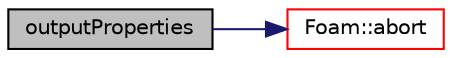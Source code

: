 digraph "outputProperties"
{
  bgcolor="transparent";
  edge [fontname="Helvetica",fontsize="10",labelfontname="Helvetica",labelfontsize="10"];
  node [fontname="Helvetica",fontsize="10",shape=record];
  rankdir="LR";
  Node784 [label="outputProperties",height=0.2,width=0.4,color="black", fillcolor="grey75", style="filled", fontcolor="black"];
  Node784 -> Node785 [color="midnightblue",fontsize="10",style="solid",fontname="Helvetica"];
  Node785 [label="Foam::abort",height=0.2,width=0.4,color="red",URL="$a21851.html#a447107a607d03e417307c203fa5fb44b"];
}
